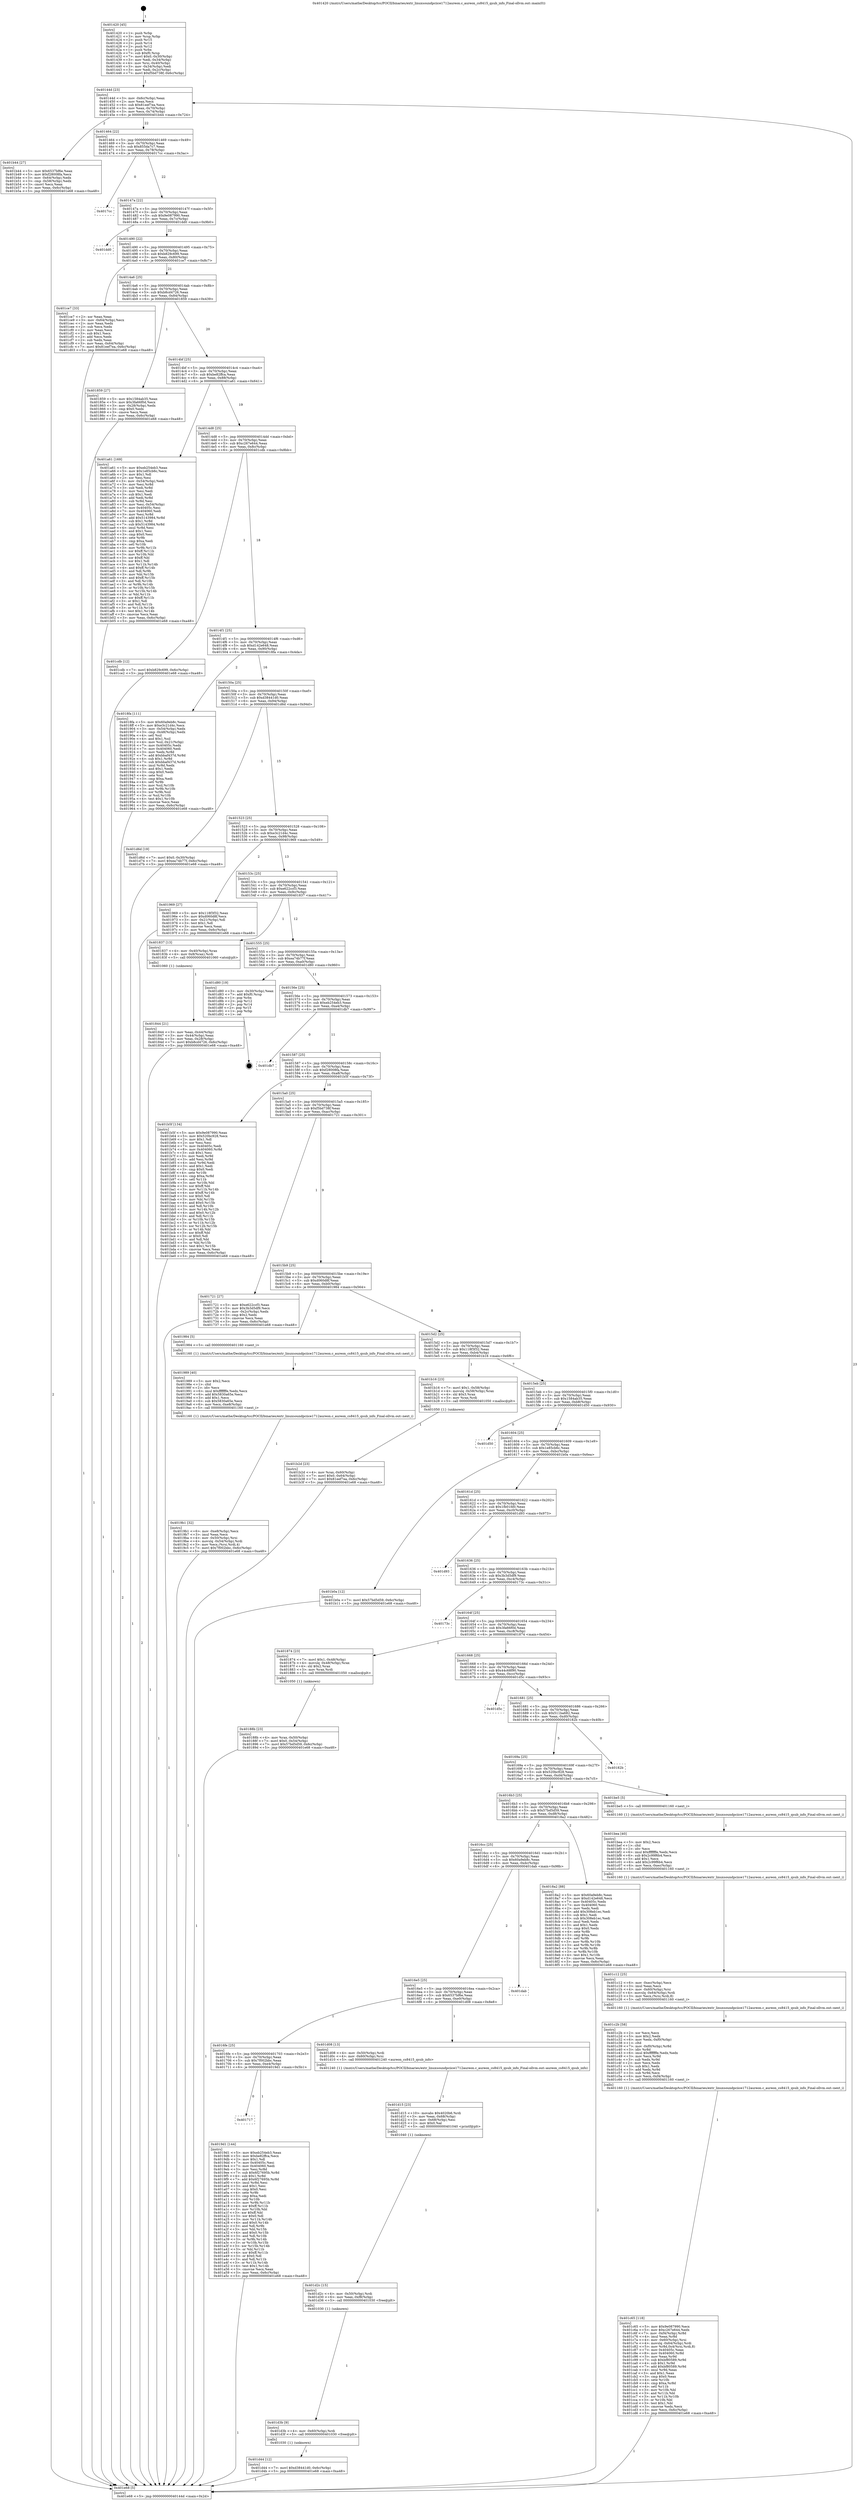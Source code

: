 digraph "0x401420" {
  label = "0x401420 (/mnt/c/Users/mathe/Desktop/tcc/POCII/binaries/extr_linuxsoundpciice1712aureon.c_aureon_cs8415_qsub_info_Final-ollvm.out::main(0))"
  labelloc = "t"
  node[shape=record]

  Entry [label="",width=0.3,height=0.3,shape=circle,fillcolor=black,style=filled]
  "0x40144d" [label="{
     0x40144d [23]\l
     | [instrs]\l
     &nbsp;&nbsp;0x40144d \<+3\>: mov -0x6c(%rbp),%eax\l
     &nbsp;&nbsp;0x401450 \<+2\>: mov %eax,%ecx\l
     &nbsp;&nbsp;0x401452 \<+6\>: sub $0x81eef7ea,%ecx\l
     &nbsp;&nbsp;0x401458 \<+3\>: mov %eax,-0x70(%rbp)\l
     &nbsp;&nbsp;0x40145b \<+3\>: mov %ecx,-0x74(%rbp)\l
     &nbsp;&nbsp;0x40145e \<+6\>: je 0000000000401b44 \<main+0x724\>\l
  }"]
  "0x401b44" [label="{
     0x401b44 [27]\l
     | [instrs]\l
     &nbsp;&nbsp;0x401b44 \<+5\>: mov $0x6537bf6e,%eax\l
     &nbsp;&nbsp;0x401b49 \<+5\>: mov $0xf28008fa,%ecx\l
     &nbsp;&nbsp;0x401b4e \<+3\>: mov -0x64(%rbp),%edx\l
     &nbsp;&nbsp;0x401b51 \<+3\>: cmp -0x58(%rbp),%edx\l
     &nbsp;&nbsp;0x401b54 \<+3\>: cmovl %ecx,%eax\l
     &nbsp;&nbsp;0x401b57 \<+3\>: mov %eax,-0x6c(%rbp)\l
     &nbsp;&nbsp;0x401b5a \<+5\>: jmp 0000000000401e68 \<main+0xa48\>\l
  }"]
  "0x401464" [label="{
     0x401464 [22]\l
     | [instrs]\l
     &nbsp;&nbsp;0x401464 \<+5\>: jmp 0000000000401469 \<main+0x49\>\l
     &nbsp;&nbsp;0x401469 \<+3\>: mov -0x70(%rbp),%eax\l
     &nbsp;&nbsp;0x40146c \<+5\>: sub $0x855da7c7,%eax\l
     &nbsp;&nbsp;0x401471 \<+3\>: mov %eax,-0x78(%rbp)\l
     &nbsp;&nbsp;0x401474 \<+6\>: je 00000000004017cc \<main+0x3ac\>\l
  }"]
  Exit [label="",width=0.3,height=0.3,shape=circle,fillcolor=black,style=filled,peripheries=2]
  "0x4017cc" [label="{
     0x4017cc\l
  }", style=dashed]
  "0x40147a" [label="{
     0x40147a [22]\l
     | [instrs]\l
     &nbsp;&nbsp;0x40147a \<+5\>: jmp 000000000040147f \<main+0x5f\>\l
     &nbsp;&nbsp;0x40147f \<+3\>: mov -0x70(%rbp),%eax\l
     &nbsp;&nbsp;0x401482 \<+5\>: sub $0x9e087990,%eax\l
     &nbsp;&nbsp;0x401487 \<+3\>: mov %eax,-0x7c(%rbp)\l
     &nbsp;&nbsp;0x40148a \<+6\>: je 0000000000401dd0 \<main+0x9b0\>\l
  }"]
  "0x401d44" [label="{
     0x401d44 [12]\l
     | [instrs]\l
     &nbsp;&nbsp;0x401d44 \<+7\>: movl $0xd38441d0,-0x6c(%rbp)\l
     &nbsp;&nbsp;0x401d4b \<+5\>: jmp 0000000000401e68 \<main+0xa48\>\l
  }"]
  "0x401dd0" [label="{
     0x401dd0\l
  }", style=dashed]
  "0x401490" [label="{
     0x401490 [22]\l
     | [instrs]\l
     &nbsp;&nbsp;0x401490 \<+5\>: jmp 0000000000401495 \<main+0x75\>\l
     &nbsp;&nbsp;0x401495 \<+3\>: mov -0x70(%rbp),%eax\l
     &nbsp;&nbsp;0x401498 \<+5\>: sub $0xb829c699,%eax\l
     &nbsp;&nbsp;0x40149d \<+3\>: mov %eax,-0x80(%rbp)\l
     &nbsp;&nbsp;0x4014a0 \<+6\>: je 0000000000401ce7 \<main+0x8c7\>\l
  }"]
  "0x401d3b" [label="{
     0x401d3b [9]\l
     | [instrs]\l
     &nbsp;&nbsp;0x401d3b \<+4\>: mov -0x60(%rbp),%rdi\l
     &nbsp;&nbsp;0x401d3f \<+5\>: call 0000000000401030 \<free@plt\>\l
     | [calls]\l
     &nbsp;&nbsp;0x401030 \{1\} (unknown)\l
  }"]
  "0x401ce7" [label="{
     0x401ce7 [33]\l
     | [instrs]\l
     &nbsp;&nbsp;0x401ce7 \<+2\>: xor %eax,%eax\l
     &nbsp;&nbsp;0x401ce9 \<+3\>: mov -0x64(%rbp),%ecx\l
     &nbsp;&nbsp;0x401cec \<+2\>: mov %eax,%edx\l
     &nbsp;&nbsp;0x401cee \<+2\>: sub %ecx,%edx\l
     &nbsp;&nbsp;0x401cf0 \<+2\>: mov %eax,%ecx\l
     &nbsp;&nbsp;0x401cf2 \<+3\>: sub $0x1,%ecx\l
     &nbsp;&nbsp;0x401cf5 \<+2\>: add %ecx,%edx\l
     &nbsp;&nbsp;0x401cf7 \<+2\>: sub %edx,%eax\l
     &nbsp;&nbsp;0x401cf9 \<+3\>: mov %eax,-0x64(%rbp)\l
     &nbsp;&nbsp;0x401cfc \<+7\>: movl $0x81eef7ea,-0x6c(%rbp)\l
     &nbsp;&nbsp;0x401d03 \<+5\>: jmp 0000000000401e68 \<main+0xa48\>\l
  }"]
  "0x4014a6" [label="{
     0x4014a6 [25]\l
     | [instrs]\l
     &nbsp;&nbsp;0x4014a6 \<+5\>: jmp 00000000004014ab \<main+0x8b\>\l
     &nbsp;&nbsp;0x4014ab \<+3\>: mov -0x70(%rbp),%eax\l
     &nbsp;&nbsp;0x4014ae \<+5\>: sub $0xb8cd4726,%eax\l
     &nbsp;&nbsp;0x4014b3 \<+6\>: mov %eax,-0x84(%rbp)\l
     &nbsp;&nbsp;0x4014b9 \<+6\>: je 0000000000401859 \<main+0x439\>\l
  }"]
  "0x401d2c" [label="{
     0x401d2c [15]\l
     | [instrs]\l
     &nbsp;&nbsp;0x401d2c \<+4\>: mov -0x50(%rbp),%rdi\l
     &nbsp;&nbsp;0x401d30 \<+6\>: mov %eax,-0xf8(%rbp)\l
     &nbsp;&nbsp;0x401d36 \<+5\>: call 0000000000401030 \<free@plt\>\l
     | [calls]\l
     &nbsp;&nbsp;0x401030 \{1\} (unknown)\l
  }"]
  "0x401859" [label="{
     0x401859 [27]\l
     | [instrs]\l
     &nbsp;&nbsp;0x401859 \<+5\>: mov $0x1584ab35,%eax\l
     &nbsp;&nbsp;0x40185e \<+5\>: mov $0x3fa66f0d,%ecx\l
     &nbsp;&nbsp;0x401863 \<+3\>: mov -0x28(%rbp),%edx\l
     &nbsp;&nbsp;0x401866 \<+3\>: cmp $0x0,%edx\l
     &nbsp;&nbsp;0x401869 \<+3\>: cmove %ecx,%eax\l
     &nbsp;&nbsp;0x40186c \<+3\>: mov %eax,-0x6c(%rbp)\l
     &nbsp;&nbsp;0x40186f \<+5\>: jmp 0000000000401e68 \<main+0xa48\>\l
  }"]
  "0x4014bf" [label="{
     0x4014bf [25]\l
     | [instrs]\l
     &nbsp;&nbsp;0x4014bf \<+5\>: jmp 00000000004014c4 \<main+0xa4\>\l
     &nbsp;&nbsp;0x4014c4 \<+3\>: mov -0x70(%rbp),%eax\l
     &nbsp;&nbsp;0x4014c7 \<+5\>: sub $0xbe82ffca,%eax\l
     &nbsp;&nbsp;0x4014cc \<+6\>: mov %eax,-0x88(%rbp)\l
     &nbsp;&nbsp;0x4014d2 \<+6\>: je 0000000000401a61 \<main+0x641\>\l
  }"]
  "0x401d15" [label="{
     0x401d15 [23]\l
     | [instrs]\l
     &nbsp;&nbsp;0x401d15 \<+10\>: movabs $0x4020b6,%rdi\l
     &nbsp;&nbsp;0x401d1f \<+3\>: mov %eax,-0x68(%rbp)\l
     &nbsp;&nbsp;0x401d22 \<+3\>: mov -0x68(%rbp),%esi\l
     &nbsp;&nbsp;0x401d25 \<+2\>: mov $0x0,%al\l
     &nbsp;&nbsp;0x401d27 \<+5\>: call 0000000000401040 \<printf@plt\>\l
     | [calls]\l
     &nbsp;&nbsp;0x401040 \{1\} (unknown)\l
  }"]
  "0x401a61" [label="{
     0x401a61 [169]\l
     | [instrs]\l
     &nbsp;&nbsp;0x401a61 \<+5\>: mov $0xeb254eb3,%eax\l
     &nbsp;&nbsp;0x401a66 \<+5\>: mov $0x1e85cb6c,%ecx\l
     &nbsp;&nbsp;0x401a6b \<+2\>: mov $0x1,%dl\l
     &nbsp;&nbsp;0x401a6d \<+2\>: xor %esi,%esi\l
     &nbsp;&nbsp;0x401a6f \<+3\>: mov -0x54(%rbp),%edi\l
     &nbsp;&nbsp;0x401a72 \<+3\>: mov %esi,%r8d\l
     &nbsp;&nbsp;0x401a75 \<+3\>: sub %edi,%r8d\l
     &nbsp;&nbsp;0x401a78 \<+2\>: mov %esi,%edi\l
     &nbsp;&nbsp;0x401a7a \<+3\>: sub $0x1,%edi\l
     &nbsp;&nbsp;0x401a7d \<+3\>: add %edi,%r8d\l
     &nbsp;&nbsp;0x401a80 \<+3\>: sub %r8d,%esi\l
     &nbsp;&nbsp;0x401a83 \<+3\>: mov %esi,-0x54(%rbp)\l
     &nbsp;&nbsp;0x401a86 \<+7\>: mov 0x40405c,%esi\l
     &nbsp;&nbsp;0x401a8d \<+7\>: mov 0x404060,%edi\l
     &nbsp;&nbsp;0x401a94 \<+3\>: mov %esi,%r8d\l
     &nbsp;&nbsp;0x401a97 \<+7\>: add $0x5143984,%r8d\l
     &nbsp;&nbsp;0x401a9e \<+4\>: sub $0x1,%r8d\l
     &nbsp;&nbsp;0x401aa2 \<+7\>: sub $0x5143984,%r8d\l
     &nbsp;&nbsp;0x401aa9 \<+4\>: imul %r8d,%esi\l
     &nbsp;&nbsp;0x401aad \<+3\>: and $0x1,%esi\l
     &nbsp;&nbsp;0x401ab0 \<+3\>: cmp $0x0,%esi\l
     &nbsp;&nbsp;0x401ab3 \<+4\>: sete %r9b\l
     &nbsp;&nbsp;0x401ab7 \<+3\>: cmp $0xa,%edi\l
     &nbsp;&nbsp;0x401aba \<+4\>: setl %r10b\l
     &nbsp;&nbsp;0x401abe \<+3\>: mov %r9b,%r11b\l
     &nbsp;&nbsp;0x401ac1 \<+4\>: xor $0xff,%r11b\l
     &nbsp;&nbsp;0x401ac5 \<+3\>: mov %r10b,%bl\l
     &nbsp;&nbsp;0x401ac8 \<+3\>: xor $0xff,%bl\l
     &nbsp;&nbsp;0x401acb \<+3\>: xor $0x1,%dl\l
     &nbsp;&nbsp;0x401ace \<+3\>: mov %r11b,%r14b\l
     &nbsp;&nbsp;0x401ad1 \<+4\>: and $0xff,%r14b\l
     &nbsp;&nbsp;0x401ad5 \<+3\>: and %dl,%r9b\l
     &nbsp;&nbsp;0x401ad8 \<+3\>: mov %bl,%r15b\l
     &nbsp;&nbsp;0x401adb \<+4\>: and $0xff,%r15b\l
     &nbsp;&nbsp;0x401adf \<+3\>: and %dl,%r10b\l
     &nbsp;&nbsp;0x401ae2 \<+3\>: or %r9b,%r14b\l
     &nbsp;&nbsp;0x401ae5 \<+3\>: or %r10b,%r15b\l
     &nbsp;&nbsp;0x401ae8 \<+3\>: xor %r15b,%r14b\l
     &nbsp;&nbsp;0x401aeb \<+3\>: or %bl,%r11b\l
     &nbsp;&nbsp;0x401aee \<+4\>: xor $0xff,%r11b\l
     &nbsp;&nbsp;0x401af2 \<+3\>: or $0x1,%dl\l
     &nbsp;&nbsp;0x401af5 \<+3\>: and %dl,%r11b\l
     &nbsp;&nbsp;0x401af8 \<+3\>: or %r11b,%r14b\l
     &nbsp;&nbsp;0x401afb \<+4\>: test $0x1,%r14b\l
     &nbsp;&nbsp;0x401aff \<+3\>: cmovne %ecx,%eax\l
     &nbsp;&nbsp;0x401b02 \<+3\>: mov %eax,-0x6c(%rbp)\l
     &nbsp;&nbsp;0x401b05 \<+5\>: jmp 0000000000401e68 \<main+0xa48\>\l
  }"]
  "0x4014d8" [label="{
     0x4014d8 [25]\l
     | [instrs]\l
     &nbsp;&nbsp;0x4014d8 \<+5\>: jmp 00000000004014dd \<main+0xbd\>\l
     &nbsp;&nbsp;0x4014dd \<+3\>: mov -0x70(%rbp),%eax\l
     &nbsp;&nbsp;0x4014e0 \<+5\>: sub $0xc267e644,%eax\l
     &nbsp;&nbsp;0x4014e5 \<+6\>: mov %eax,-0x8c(%rbp)\l
     &nbsp;&nbsp;0x4014eb \<+6\>: je 0000000000401cdb \<main+0x8bb\>\l
  }"]
  "0x401c65" [label="{
     0x401c65 [118]\l
     | [instrs]\l
     &nbsp;&nbsp;0x401c65 \<+5\>: mov $0x9e087990,%ecx\l
     &nbsp;&nbsp;0x401c6a \<+5\>: mov $0xc267e644,%edx\l
     &nbsp;&nbsp;0x401c6f \<+7\>: mov -0xf4(%rbp),%r8d\l
     &nbsp;&nbsp;0x401c76 \<+4\>: imul %eax,%r8d\l
     &nbsp;&nbsp;0x401c7a \<+4\>: mov -0x60(%rbp),%rsi\l
     &nbsp;&nbsp;0x401c7e \<+4\>: movslq -0x64(%rbp),%rdi\l
     &nbsp;&nbsp;0x401c82 \<+5\>: mov %r8d,0x4(%rsi,%rdi,8)\l
     &nbsp;&nbsp;0x401c87 \<+7\>: mov 0x40405c,%eax\l
     &nbsp;&nbsp;0x401c8e \<+8\>: mov 0x404060,%r8d\l
     &nbsp;&nbsp;0x401c96 \<+3\>: mov %eax,%r9d\l
     &nbsp;&nbsp;0x401c99 \<+7\>: sub $0xbf80589,%r9d\l
     &nbsp;&nbsp;0x401ca0 \<+4\>: sub $0x1,%r9d\l
     &nbsp;&nbsp;0x401ca4 \<+7\>: add $0xbf80589,%r9d\l
     &nbsp;&nbsp;0x401cab \<+4\>: imul %r9d,%eax\l
     &nbsp;&nbsp;0x401caf \<+3\>: and $0x1,%eax\l
     &nbsp;&nbsp;0x401cb2 \<+3\>: cmp $0x0,%eax\l
     &nbsp;&nbsp;0x401cb5 \<+4\>: sete %r10b\l
     &nbsp;&nbsp;0x401cb9 \<+4\>: cmp $0xa,%r8d\l
     &nbsp;&nbsp;0x401cbd \<+4\>: setl %r11b\l
     &nbsp;&nbsp;0x401cc1 \<+3\>: mov %r10b,%bl\l
     &nbsp;&nbsp;0x401cc4 \<+3\>: and %r11b,%bl\l
     &nbsp;&nbsp;0x401cc7 \<+3\>: xor %r11b,%r10b\l
     &nbsp;&nbsp;0x401cca \<+3\>: or %r10b,%bl\l
     &nbsp;&nbsp;0x401ccd \<+3\>: test $0x1,%bl\l
     &nbsp;&nbsp;0x401cd0 \<+3\>: cmovne %edx,%ecx\l
     &nbsp;&nbsp;0x401cd3 \<+3\>: mov %ecx,-0x6c(%rbp)\l
     &nbsp;&nbsp;0x401cd6 \<+5\>: jmp 0000000000401e68 \<main+0xa48\>\l
  }"]
  "0x401cdb" [label="{
     0x401cdb [12]\l
     | [instrs]\l
     &nbsp;&nbsp;0x401cdb \<+7\>: movl $0xb829c699,-0x6c(%rbp)\l
     &nbsp;&nbsp;0x401ce2 \<+5\>: jmp 0000000000401e68 \<main+0xa48\>\l
  }"]
  "0x4014f1" [label="{
     0x4014f1 [25]\l
     | [instrs]\l
     &nbsp;&nbsp;0x4014f1 \<+5\>: jmp 00000000004014f6 \<main+0xd6\>\l
     &nbsp;&nbsp;0x4014f6 \<+3\>: mov -0x70(%rbp),%eax\l
     &nbsp;&nbsp;0x4014f9 \<+5\>: sub $0xd142e648,%eax\l
     &nbsp;&nbsp;0x4014fe \<+6\>: mov %eax,-0x90(%rbp)\l
     &nbsp;&nbsp;0x401504 \<+6\>: je 00000000004018fa \<main+0x4da\>\l
  }"]
  "0x401c2b" [label="{
     0x401c2b [58]\l
     | [instrs]\l
     &nbsp;&nbsp;0x401c2b \<+2\>: xor %ecx,%ecx\l
     &nbsp;&nbsp;0x401c2d \<+5\>: mov $0x2,%edx\l
     &nbsp;&nbsp;0x401c32 \<+6\>: mov %edx,-0xf0(%rbp)\l
     &nbsp;&nbsp;0x401c38 \<+1\>: cltd\l
     &nbsp;&nbsp;0x401c39 \<+7\>: mov -0xf0(%rbp),%r8d\l
     &nbsp;&nbsp;0x401c40 \<+3\>: idiv %r8d\l
     &nbsp;&nbsp;0x401c43 \<+6\>: imul $0xfffffffe,%edx,%edx\l
     &nbsp;&nbsp;0x401c49 \<+3\>: mov %ecx,%r9d\l
     &nbsp;&nbsp;0x401c4c \<+3\>: sub %edx,%r9d\l
     &nbsp;&nbsp;0x401c4f \<+2\>: mov %ecx,%edx\l
     &nbsp;&nbsp;0x401c51 \<+3\>: sub $0x1,%edx\l
     &nbsp;&nbsp;0x401c54 \<+3\>: add %edx,%r9d\l
     &nbsp;&nbsp;0x401c57 \<+3\>: sub %r9d,%ecx\l
     &nbsp;&nbsp;0x401c5a \<+6\>: mov %ecx,-0xf4(%rbp)\l
     &nbsp;&nbsp;0x401c60 \<+5\>: call 0000000000401160 \<next_i\>\l
     | [calls]\l
     &nbsp;&nbsp;0x401160 \{1\} (/mnt/c/Users/mathe/Desktop/tcc/POCII/binaries/extr_linuxsoundpciice1712aureon.c_aureon_cs8415_qsub_info_Final-ollvm.out::next_i)\l
  }"]
  "0x4018fa" [label="{
     0x4018fa [111]\l
     | [instrs]\l
     &nbsp;&nbsp;0x4018fa \<+5\>: mov $0x60a9eb8c,%eax\l
     &nbsp;&nbsp;0x4018ff \<+5\>: mov $0xe3c21d4c,%ecx\l
     &nbsp;&nbsp;0x401904 \<+3\>: mov -0x54(%rbp),%edx\l
     &nbsp;&nbsp;0x401907 \<+3\>: cmp -0x48(%rbp),%edx\l
     &nbsp;&nbsp;0x40190a \<+4\>: setl %sil\l
     &nbsp;&nbsp;0x40190e \<+4\>: and $0x1,%sil\l
     &nbsp;&nbsp;0x401912 \<+4\>: mov %sil,-0x21(%rbp)\l
     &nbsp;&nbsp;0x401916 \<+7\>: mov 0x40405c,%edx\l
     &nbsp;&nbsp;0x40191d \<+7\>: mov 0x404060,%edi\l
     &nbsp;&nbsp;0x401924 \<+3\>: mov %edx,%r8d\l
     &nbsp;&nbsp;0x401927 \<+7\>: add $0xbbaf437d,%r8d\l
     &nbsp;&nbsp;0x40192e \<+4\>: sub $0x1,%r8d\l
     &nbsp;&nbsp;0x401932 \<+7\>: sub $0xbbaf437d,%r8d\l
     &nbsp;&nbsp;0x401939 \<+4\>: imul %r8d,%edx\l
     &nbsp;&nbsp;0x40193d \<+3\>: and $0x1,%edx\l
     &nbsp;&nbsp;0x401940 \<+3\>: cmp $0x0,%edx\l
     &nbsp;&nbsp;0x401943 \<+4\>: sete %sil\l
     &nbsp;&nbsp;0x401947 \<+3\>: cmp $0xa,%edi\l
     &nbsp;&nbsp;0x40194a \<+4\>: setl %r9b\l
     &nbsp;&nbsp;0x40194e \<+3\>: mov %sil,%r10b\l
     &nbsp;&nbsp;0x401951 \<+3\>: and %r9b,%r10b\l
     &nbsp;&nbsp;0x401954 \<+3\>: xor %r9b,%sil\l
     &nbsp;&nbsp;0x401957 \<+3\>: or %sil,%r10b\l
     &nbsp;&nbsp;0x40195a \<+4\>: test $0x1,%r10b\l
     &nbsp;&nbsp;0x40195e \<+3\>: cmovne %ecx,%eax\l
     &nbsp;&nbsp;0x401961 \<+3\>: mov %eax,-0x6c(%rbp)\l
     &nbsp;&nbsp;0x401964 \<+5\>: jmp 0000000000401e68 \<main+0xa48\>\l
  }"]
  "0x40150a" [label="{
     0x40150a [25]\l
     | [instrs]\l
     &nbsp;&nbsp;0x40150a \<+5\>: jmp 000000000040150f \<main+0xef\>\l
     &nbsp;&nbsp;0x40150f \<+3\>: mov -0x70(%rbp),%eax\l
     &nbsp;&nbsp;0x401512 \<+5\>: sub $0xd38441d0,%eax\l
     &nbsp;&nbsp;0x401517 \<+6\>: mov %eax,-0x94(%rbp)\l
     &nbsp;&nbsp;0x40151d \<+6\>: je 0000000000401d6d \<main+0x94d\>\l
  }"]
  "0x401c12" [label="{
     0x401c12 [25]\l
     | [instrs]\l
     &nbsp;&nbsp;0x401c12 \<+6\>: mov -0xec(%rbp),%ecx\l
     &nbsp;&nbsp;0x401c18 \<+3\>: imul %eax,%ecx\l
     &nbsp;&nbsp;0x401c1b \<+4\>: mov -0x60(%rbp),%rsi\l
     &nbsp;&nbsp;0x401c1f \<+4\>: movslq -0x64(%rbp),%rdi\l
     &nbsp;&nbsp;0x401c23 \<+3\>: mov %ecx,(%rsi,%rdi,8)\l
     &nbsp;&nbsp;0x401c26 \<+5\>: call 0000000000401160 \<next_i\>\l
     | [calls]\l
     &nbsp;&nbsp;0x401160 \{1\} (/mnt/c/Users/mathe/Desktop/tcc/POCII/binaries/extr_linuxsoundpciice1712aureon.c_aureon_cs8415_qsub_info_Final-ollvm.out::next_i)\l
  }"]
  "0x401d6d" [label="{
     0x401d6d [19]\l
     | [instrs]\l
     &nbsp;&nbsp;0x401d6d \<+7\>: movl $0x0,-0x30(%rbp)\l
     &nbsp;&nbsp;0x401d74 \<+7\>: movl $0xea74b77f,-0x6c(%rbp)\l
     &nbsp;&nbsp;0x401d7b \<+5\>: jmp 0000000000401e68 \<main+0xa48\>\l
  }"]
  "0x401523" [label="{
     0x401523 [25]\l
     | [instrs]\l
     &nbsp;&nbsp;0x401523 \<+5\>: jmp 0000000000401528 \<main+0x108\>\l
     &nbsp;&nbsp;0x401528 \<+3\>: mov -0x70(%rbp),%eax\l
     &nbsp;&nbsp;0x40152b \<+5\>: sub $0xe3c21d4c,%eax\l
     &nbsp;&nbsp;0x401530 \<+6\>: mov %eax,-0x98(%rbp)\l
     &nbsp;&nbsp;0x401536 \<+6\>: je 0000000000401969 \<main+0x549\>\l
  }"]
  "0x401bea" [label="{
     0x401bea [40]\l
     | [instrs]\l
     &nbsp;&nbsp;0x401bea \<+5\>: mov $0x2,%ecx\l
     &nbsp;&nbsp;0x401bef \<+1\>: cltd\l
     &nbsp;&nbsp;0x401bf0 \<+2\>: idiv %ecx\l
     &nbsp;&nbsp;0x401bf2 \<+6\>: imul $0xfffffffe,%edx,%ecx\l
     &nbsp;&nbsp;0x401bf8 \<+6\>: sub $0x2c99f6b4,%ecx\l
     &nbsp;&nbsp;0x401bfe \<+3\>: add $0x1,%ecx\l
     &nbsp;&nbsp;0x401c01 \<+6\>: add $0x2c99f6b4,%ecx\l
     &nbsp;&nbsp;0x401c07 \<+6\>: mov %ecx,-0xec(%rbp)\l
     &nbsp;&nbsp;0x401c0d \<+5\>: call 0000000000401160 \<next_i\>\l
     | [calls]\l
     &nbsp;&nbsp;0x401160 \{1\} (/mnt/c/Users/mathe/Desktop/tcc/POCII/binaries/extr_linuxsoundpciice1712aureon.c_aureon_cs8415_qsub_info_Final-ollvm.out::next_i)\l
  }"]
  "0x401969" [label="{
     0x401969 [27]\l
     | [instrs]\l
     &nbsp;&nbsp;0x401969 \<+5\>: mov $0x118f3f32,%eax\l
     &nbsp;&nbsp;0x40196e \<+5\>: mov $0xd060d8f,%ecx\l
     &nbsp;&nbsp;0x401973 \<+3\>: mov -0x21(%rbp),%dl\l
     &nbsp;&nbsp;0x401976 \<+3\>: test $0x1,%dl\l
     &nbsp;&nbsp;0x401979 \<+3\>: cmovne %ecx,%eax\l
     &nbsp;&nbsp;0x40197c \<+3\>: mov %eax,-0x6c(%rbp)\l
     &nbsp;&nbsp;0x40197f \<+5\>: jmp 0000000000401e68 \<main+0xa48\>\l
  }"]
  "0x40153c" [label="{
     0x40153c [25]\l
     | [instrs]\l
     &nbsp;&nbsp;0x40153c \<+5\>: jmp 0000000000401541 \<main+0x121\>\l
     &nbsp;&nbsp;0x401541 \<+3\>: mov -0x70(%rbp),%eax\l
     &nbsp;&nbsp;0x401544 \<+5\>: sub $0xe622ccf3,%eax\l
     &nbsp;&nbsp;0x401549 \<+6\>: mov %eax,-0x9c(%rbp)\l
     &nbsp;&nbsp;0x40154f \<+6\>: je 0000000000401837 \<main+0x417\>\l
  }"]
  "0x401b2d" [label="{
     0x401b2d [23]\l
     | [instrs]\l
     &nbsp;&nbsp;0x401b2d \<+4\>: mov %rax,-0x60(%rbp)\l
     &nbsp;&nbsp;0x401b31 \<+7\>: movl $0x0,-0x64(%rbp)\l
     &nbsp;&nbsp;0x401b38 \<+7\>: movl $0x81eef7ea,-0x6c(%rbp)\l
     &nbsp;&nbsp;0x401b3f \<+5\>: jmp 0000000000401e68 \<main+0xa48\>\l
  }"]
  "0x401837" [label="{
     0x401837 [13]\l
     | [instrs]\l
     &nbsp;&nbsp;0x401837 \<+4\>: mov -0x40(%rbp),%rax\l
     &nbsp;&nbsp;0x40183b \<+4\>: mov 0x8(%rax),%rdi\l
     &nbsp;&nbsp;0x40183f \<+5\>: call 0000000000401060 \<atoi@plt\>\l
     | [calls]\l
     &nbsp;&nbsp;0x401060 \{1\} (unknown)\l
  }"]
  "0x401555" [label="{
     0x401555 [25]\l
     | [instrs]\l
     &nbsp;&nbsp;0x401555 \<+5\>: jmp 000000000040155a \<main+0x13a\>\l
     &nbsp;&nbsp;0x40155a \<+3\>: mov -0x70(%rbp),%eax\l
     &nbsp;&nbsp;0x40155d \<+5\>: sub $0xea74b77f,%eax\l
     &nbsp;&nbsp;0x401562 \<+6\>: mov %eax,-0xa0(%rbp)\l
     &nbsp;&nbsp;0x401568 \<+6\>: je 0000000000401d80 \<main+0x960\>\l
  }"]
  "0x401717" [label="{
     0x401717\l
  }", style=dashed]
  "0x401d80" [label="{
     0x401d80 [19]\l
     | [instrs]\l
     &nbsp;&nbsp;0x401d80 \<+3\>: mov -0x30(%rbp),%eax\l
     &nbsp;&nbsp;0x401d83 \<+7\>: add $0xf0,%rsp\l
     &nbsp;&nbsp;0x401d8a \<+1\>: pop %rbx\l
     &nbsp;&nbsp;0x401d8b \<+2\>: pop %r12\l
     &nbsp;&nbsp;0x401d8d \<+2\>: pop %r14\l
     &nbsp;&nbsp;0x401d8f \<+2\>: pop %r15\l
     &nbsp;&nbsp;0x401d91 \<+1\>: pop %rbp\l
     &nbsp;&nbsp;0x401d92 \<+1\>: ret\l
  }"]
  "0x40156e" [label="{
     0x40156e [25]\l
     | [instrs]\l
     &nbsp;&nbsp;0x40156e \<+5\>: jmp 0000000000401573 \<main+0x153\>\l
     &nbsp;&nbsp;0x401573 \<+3\>: mov -0x70(%rbp),%eax\l
     &nbsp;&nbsp;0x401576 \<+5\>: sub $0xeb254eb3,%eax\l
     &nbsp;&nbsp;0x40157b \<+6\>: mov %eax,-0xa4(%rbp)\l
     &nbsp;&nbsp;0x401581 \<+6\>: je 0000000000401db7 \<main+0x997\>\l
  }"]
  "0x4019d1" [label="{
     0x4019d1 [144]\l
     | [instrs]\l
     &nbsp;&nbsp;0x4019d1 \<+5\>: mov $0xeb254eb3,%eax\l
     &nbsp;&nbsp;0x4019d6 \<+5\>: mov $0xbe82ffca,%ecx\l
     &nbsp;&nbsp;0x4019db \<+2\>: mov $0x1,%dl\l
     &nbsp;&nbsp;0x4019dd \<+7\>: mov 0x40405c,%esi\l
     &nbsp;&nbsp;0x4019e4 \<+7\>: mov 0x404060,%edi\l
     &nbsp;&nbsp;0x4019eb \<+3\>: mov %esi,%r8d\l
     &nbsp;&nbsp;0x4019ee \<+7\>: sub $0x6f27695b,%r8d\l
     &nbsp;&nbsp;0x4019f5 \<+4\>: sub $0x1,%r8d\l
     &nbsp;&nbsp;0x4019f9 \<+7\>: add $0x6f27695b,%r8d\l
     &nbsp;&nbsp;0x401a00 \<+4\>: imul %r8d,%esi\l
     &nbsp;&nbsp;0x401a04 \<+3\>: and $0x1,%esi\l
     &nbsp;&nbsp;0x401a07 \<+3\>: cmp $0x0,%esi\l
     &nbsp;&nbsp;0x401a0a \<+4\>: sete %r9b\l
     &nbsp;&nbsp;0x401a0e \<+3\>: cmp $0xa,%edi\l
     &nbsp;&nbsp;0x401a11 \<+4\>: setl %r10b\l
     &nbsp;&nbsp;0x401a15 \<+3\>: mov %r9b,%r11b\l
     &nbsp;&nbsp;0x401a18 \<+4\>: xor $0xff,%r11b\l
     &nbsp;&nbsp;0x401a1c \<+3\>: mov %r10b,%bl\l
     &nbsp;&nbsp;0x401a1f \<+3\>: xor $0xff,%bl\l
     &nbsp;&nbsp;0x401a22 \<+3\>: xor $0x0,%dl\l
     &nbsp;&nbsp;0x401a25 \<+3\>: mov %r11b,%r14b\l
     &nbsp;&nbsp;0x401a28 \<+4\>: and $0x0,%r14b\l
     &nbsp;&nbsp;0x401a2c \<+3\>: and %dl,%r9b\l
     &nbsp;&nbsp;0x401a2f \<+3\>: mov %bl,%r15b\l
     &nbsp;&nbsp;0x401a32 \<+4\>: and $0x0,%r15b\l
     &nbsp;&nbsp;0x401a36 \<+3\>: and %dl,%r10b\l
     &nbsp;&nbsp;0x401a39 \<+3\>: or %r9b,%r14b\l
     &nbsp;&nbsp;0x401a3c \<+3\>: or %r10b,%r15b\l
     &nbsp;&nbsp;0x401a3f \<+3\>: xor %r15b,%r14b\l
     &nbsp;&nbsp;0x401a42 \<+3\>: or %bl,%r11b\l
     &nbsp;&nbsp;0x401a45 \<+4\>: xor $0xff,%r11b\l
     &nbsp;&nbsp;0x401a49 \<+3\>: or $0x0,%dl\l
     &nbsp;&nbsp;0x401a4c \<+3\>: and %dl,%r11b\l
     &nbsp;&nbsp;0x401a4f \<+3\>: or %r11b,%r14b\l
     &nbsp;&nbsp;0x401a52 \<+4\>: test $0x1,%r14b\l
     &nbsp;&nbsp;0x401a56 \<+3\>: cmovne %ecx,%eax\l
     &nbsp;&nbsp;0x401a59 \<+3\>: mov %eax,-0x6c(%rbp)\l
     &nbsp;&nbsp;0x401a5c \<+5\>: jmp 0000000000401e68 \<main+0xa48\>\l
  }"]
  "0x401db7" [label="{
     0x401db7\l
  }", style=dashed]
  "0x401587" [label="{
     0x401587 [25]\l
     | [instrs]\l
     &nbsp;&nbsp;0x401587 \<+5\>: jmp 000000000040158c \<main+0x16c\>\l
     &nbsp;&nbsp;0x40158c \<+3\>: mov -0x70(%rbp),%eax\l
     &nbsp;&nbsp;0x40158f \<+5\>: sub $0xf28008fa,%eax\l
     &nbsp;&nbsp;0x401594 \<+6\>: mov %eax,-0xa8(%rbp)\l
     &nbsp;&nbsp;0x40159a \<+6\>: je 0000000000401b5f \<main+0x73f\>\l
  }"]
  "0x4016fe" [label="{
     0x4016fe [25]\l
     | [instrs]\l
     &nbsp;&nbsp;0x4016fe \<+5\>: jmp 0000000000401703 \<main+0x2e3\>\l
     &nbsp;&nbsp;0x401703 \<+3\>: mov -0x70(%rbp),%eax\l
     &nbsp;&nbsp;0x401706 \<+5\>: sub $0x7f002bbc,%eax\l
     &nbsp;&nbsp;0x40170b \<+6\>: mov %eax,-0xe4(%rbp)\l
     &nbsp;&nbsp;0x401711 \<+6\>: je 00000000004019d1 \<main+0x5b1\>\l
  }"]
  "0x401b5f" [label="{
     0x401b5f [134]\l
     | [instrs]\l
     &nbsp;&nbsp;0x401b5f \<+5\>: mov $0x9e087990,%eax\l
     &nbsp;&nbsp;0x401b64 \<+5\>: mov $0x520bc928,%ecx\l
     &nbsp;&nbsp;0x401b69 \<+2\>: mov $0x1,%dl\l
     &nbsp;&nbsp;0x401b6b \<+2\>: xor %esi,%esi\l
     &nbsp;&nbsp;0x401b6d \<+7\>: mov 0x40405c,%edi\l
     &nbsp;&nbsp;0x401b74 \<+8\>: mov 0x404060,%r8d\l
     &nbsp;&nbsp;0x401b7c \<+3\>: sub $0x1,%esi\l
     &nbsp;&nbsp;0x401b7f \<+3\>: mov %edi,%r9d\l
     &nbsp;&nbsp;0x401b82 \<+3\>: add %esi,%r9d\l
     &nbsp;&nbsp;0x401b85 \<+4\>: imul %r9d,%edi\l
     &nbsp;&nbsp;0x401b89 \<+3\>: and $0x1,%edi\l
     &nbsp;&nbsp;0x401b8c \<+3\>: cmp $0x0,%edi\l
     &nbsp;&nbsp;0x401b8f \<+4\>: sete %r10b\l
     &nbsp;&nbsp;0x401b93 \<+4\>: cmp $0xa,%r8d\l
     &nbsp;&nbsp;0x401b97 \<+4\>: setl %r11b\l
     &nbsp;&nbsp;0x401b9b \<+3\>: mov %r10b,%bl\l
     &nbsp;&nbsp;0x401b9e \<+3\>: xor $0xff,%bl\l
     &nbsp;&nbsp;0x401ba1 \<+3\>: mov %r11b,%r14b\l
     &nbsp;&nbsp;0x401ba4 \<+4\>: xor $0xff,%r14b\l
     &nbsp;&nbsp;0x401ba8 \<+3\>: xor $0x0,%dl\l
     &nbsp;&nbsp;0x401bab \<+3\>: mov %bl,%r15b\l
     &nbsp;&nbsp;0x401bae \<+4\>: and $0x0,%r15b\l
     &nbsp;&nbsp;0x401bb2 \<+3\>: and %dl,%r10b\l
     &nbsp;&nbsp;0x401bb5 \<+3\>: mov %r14b,%r12b\l
     &nbsp;&nbsp;0x401bb8 \<+4\>: and $0x0,%r12b\l
     &nbsp;&nbsp;0x401bbc \<+3\>: and %dl,%r11b\l
     &nbsp;&nbsp;0x401bbf \<+3\>: or %r10b,%r15b\l
     &nbsp;&nbsp;0x401bc2 \<+3\>: or %r11b,%r12b\l
     &nbsp;&nbsp;0x401bc5 \<+3\>: xor %r12b,%r15b\l
     &nbsp;&nbsp;0x401bc8 \<+3\>: or %r14b,%bl\l
     &nbsp;&nbsp;0x401bcb \<+3\>: xor $0xff,%bl\l
     &nbsp;&nbsp;0x401bce \<+3\>: or $0x0,%dl\l
     &nbsp;&nbsp;0x401bd1 \<+2\>: and %dl,%bl\l
     &nbsp;&nbsp;0x401bd3 \<+3\>: or %bl,%r15b\l
     &nbsp;&nbsp;0x401bd6 \<+4\>: test $0x1,%r15b\l
     &nbsp;&nbsp;0x401bda \<+3\>: cmovne %ecx,%eax\l
     &nbsp;&nbsp;0x401bdd \<+3\>: mov %eax,-0x6c(%rbp)\l
     &nbsp;&nbsp;0x401be0 \<+5\>: jmp 0000000000401e68 \<main+0xa48\>\l
  }"]
  "0x4015a0" [label="{
     0x4015a0 [25]\l
     | [instrs]\l
     &nbsp;&nbsp;0x4015a0 \<+5\>: jmp 00000000004015a5 \<main+0x185\>\l
     &nbsp;&nbsp;0x4015a5 \<+3\>: mov -0x70(%rbp),%eax\l
     &nbsp;&nbsp;0x4015a8 \<+5\>: sub $0xf5bd738f,%eax\l
     &nbsp;&nbsp;0x4015ad \<+6\>: mov %eax,-0xac(%rbp)\l
     &nbsp;&nbsp;0x4015b3 \<+6\>: je 0000000000401721 \<main+0x301\>\l
  }"]
  "0x401d08" [label="{
     0x401d08 [13]\l
     | [instrs]\l
     &nbsp;&nbsp;0x401d08 \<+4\>: mov -0x50(%rbp),%rdi\l
     &nbsp;&nbsp;0x401d0c \<+4\>: mov -0x60(%rbp),%rsi\l
     &nbsp;&nbsp;0x401d10 \<+5\>: call 0000000000401240 \<aureon_cs8415_qsub_info\>\l
     | [calls]\l
     &nbsp;&nbsp;0x401240 \{1\} (/mnt/c/Users/mathe/Desktop/tcc/POCII/binaries/extr_linuxsoundpciice1712aureon.c_aureon_cs8415_qsub_info_Final-ollvm.out::aureon_cs8415_qsub_info)\l
  }"]
  "0x401721" [label="{
     0x401721 [27]\l
     | [instrs]\l
     &nbsp;&nbsp;0x401721 \<+5\>: mov $0xe622ccf3,%eax\l
     &nbsp;&nbsp;0x401726 \<+5\>: mov $0x3b3d5df9,%ecx\l
     &nbsp;&nbsp;0x40172b \<+3\>: mov -0x2c(%rbp),%edx\l
     &nbsp;&nbsp;0x40172e \<+3\>: cmp $0x2,%edx\l
     &nbsp;&nbsp;0x401731 \<+3\>: cmovne %ecx,%eax\l
     &nbsp;&nbsp;0x401734 \<+3\>: mov %eax,-0x6c(%rbp)\l
     &nbsp;&nbsp;0x401737 \<+5\>: jmp 0000000000401e68 \<main+0xa48\>\l
  }"]
  "0x4015b9" [label="{
     0x4015b9 [25]\l
     | [instrs]\l
     &nbsp;&nbsp;0x4015b9 \<+5\>: jmp 00000000004015be \<main+0x19e\>\l
     &nbsp;&nbsp;0x4015be \<+3\>: mov -0x70(%rbp),%eax\l
     &nbsp;&nbsp;0x4015c1 \<+5\>: sub $0xd060d8f,%eax\l
     &nbsp;&nbsp;0x4015c6 \<+6\>: mov %eax,-0xb0(%rbp)\l
     &nbsp;&nbsp;0x4015cc \<+6\>: je 0000000000401984 \<main+0x564\>\l
  }"]
  "0x401e68" [label="{
     0x401e68 [5]\l
     | [instrs]\l
     &nbsp;&nbsp;0x401e68 \<+5\>: jmp 000000000040144d \<main+0x2d\>\l
  }"]
  "0x401420" [label="{
     0x401420 [45]\l
     | [instrs]\l
     &nbsp;&nbsp;0x401420 \<+1\>: push %rbp\l
     &nbsp;&nbsp;0x401421 \<+3\>: mov %rsp,%rbp\l
     &nbsp;&nbsp;0x401424 \<+2\>: push %r15\l
     &nbsp;&nbsp;0x401426 \<+2\>: push %r14\l
     &nbsp;&nbsp;0x401428 \<+2\>: push %r12\l
     &nbsp;&nbsp;0x40142a \<+1\>: push %rbx\l
     &nbsp;&nbsp;0x40142b \<+7\>: sub $0xf0,%rsp\l
     &nbsp;&nbsp;0x401432 \<+7\>: movl $0x0,-0x30(%rbp)\l
     &nbsp;&nbsp;0x401439 \<+3\>: mov %edi,-0x34(%rbp)\l
     &nbsp;&nbsp;0x40143c \<+4\>: mov %rsi,-0x40(%rbp)\l
     &nbsp;&nbsp;0x401440 \<+3\>: mov -0x34(%rbp),%edi\l
     &nbsp;&nbsp;0x401443 \<+3\>: mov %edi,-0x2c(%rbp)\l
     &nbsp;&nbsp;0x401446 \<+7\>: movl $0xf5bd738f,-0x6c(%rbp)\l
  }"]
  "0x401844" [label="{
     0x401844 [21]\l
     | [instrs]\l
     &nbsp;&nbsp;0x401844 \<+3\>: mov %eax,-0x44(%rbp)\l
     &nbsp;&nbsp;0x401847 \<+3\>: mov -0x44(%rbp),%eax\l
     &nbsp;&nbsp;0x40184a \<+3\>: mov %eax,-0x28(%rbp)\l
     &nbsp;&nbsp;0x40184d \<+7\>: movl $0xb8cd4726,-0x6c(%rbp)\l
     &nbsp;&nbsp;0x401854 \<+5\>: jmp 0000000000401e68 \<main+0xa48\>\l
  }"]
  "0x4016e5" [label="{
     0x4016e5 [25]\l
     | [instrs]\l
     &nbsp;&nbsp;0x4016e5 \<+5\>: jmp 00000000004016ea \<main+0x2ca\>\l
     &nbsp;&nbsp;0x4016ea \<+3\>: mov -0x70(%rbp),%eax\l
     &nbsp;&nbsp;0x4016ed \<+5\>: sub $0x6537bf6e,%eax\l
     &nbsp;&nbsp;0x4016f2 \<+6\>: mov %eax,-0xe0(%rbp)\l
     &nbsp;&nbsp;0x4016f8 \<+6\>: je 0000000000401d08 \<main+0x8e8\>\l
  }"]
  "0x401984" [label="{
     0x401984 [5]\l
     | [instrs]\l
     &nbsp;&nbsp;0x401984 \<+5\>: call 0000000000401160 \<next_i\>\l
     | [calls]\l
     &nbsp;&nbsp;0x401160 \{1\} (/mnt/c/Users/mathe/Desktop/tcc/POCII/binaries/extr_linuxsoundpciice1712aureon.c_aureon_cs8415_qsub_info_Final-ollvm.out::next_i)\l
  }"]
  "0x4015d2" [label="{
     0x4015d2 [25]\l
     | [instrs]\l
     &nbsp;&nbsp;0x4015d2 \<+5\>: jmp 00000000004015d7 \<main+0x1b7\>\l
     &nbsp;&nbsp;0x4015d7 \<+3\>: mov -0x70(%rbp),%eax\l
     &nbsp;&nbsp;0x4015da \<+5\>: sub $0x118f3f32,%eax\l
     &nbsp;&nbsp;0x4015df \<+6\>: mov %eax,-0xb4(%rbp)\l
     &nbsp;&nbsp;0x4015e5 \<+6\>: je 0000000000401b16 \<main+0x6f6\>\l
  }"]
  "0x401dab" [label="{
     0x401dab\l
  }", style=dashed]
  "0x401b16" [label="{
     0x401b16 [23]\l
     | [instrs]\l
     &nbsp;&nbsp;0x401b16 \<+7\>: movl $0x1,-0x58(%rbp)\l
     &nbsp;&nbsp;0x401b1d \<+4\>: movslq -0x58(%rbp),%rax\l
     &nbsp;&nbsp;0x401b21 \<+4\>: shl $0x3,%rax\l
     &nbsp;&nbsp;0x401b25 \<+3\>: mov %rax,%rdi\l
     &nbsp;&nbsp;0x401b28 \<+5\>: call 0000000000401050 \<malloc@plt\>\l
     | [calls]\l
     &nbsp;&nbsp;0x401050 \{1\} (unknown)\l
  }"]
  "0x4015eb" [label="{
     0x4015eb [25]\l
     | [instrs]\l
     &nbsp;&nbsp;0x4015eb \<+5\>: jmp 00000000004015f0 \<main+0x1d0\>\l
     &nbsp;&nbsp;0x4015f0 \<+3\>: mov -0x70(%rbp),%eax\l
     &nbsp;&nbsp;0x4015f3 \<+5\>: sub $0x1584ab35,%eax\l
     &nbsp;&nbsp;0x4015f8 \<+6\>: mov %eax,-0xb8(%rbp)\l
     &nbsp;&nbsp;0x4015fe \<+6\>: je 0000000000401d50 \<main+0x930\>\l
  }"]
  "0x4019b1" [label="{
     0x4019b1 [32]\l
     | [instrs]\l
     &nbsp;&nbsp;0x4019b1 \<+6\>: mov -0xe8(%rbp),%ecx\l
     &nbsp;&nbsp;0x4019b7 \<+3\>: imul %eax,%ecx\l
     &nbsp;&nbsp;0x4019ba \<+4\>: mov -0x50(%rbp),%rsi\l
     &nbsp;&nbsp;0x4019be \<+4\>: movslq -0x54(%rbp),%rdi\l
     &nbsp;&nbsp;0x4019c2 \<+3\>: mov %ecx,(%rsi,%rdi,4)\l
     &nbsp;&nbsp;0x4019c5 \<+7\>: movl $0x7f002bbc,-0x6c(%rbp)\l
     &nbsp;&nbsp;0x4019cc \<+5\>: jmp 0000000000401e68 \<main+0xa48\>\l
  }"]
  "0x401d50" [label="{
     0x401d50\l
  }", style=dashed]
  "0x401604" [label="{
     0x401604 [25]\l
     | [instrs]\l
     &nbsp;&nbsp;0x401604 \<+5\>: jmp 0000000000401609 \<main+0x1e9\>\l
     &nbsp;&nbsp;0x401609 \<+3\>: mov -0x70(%rbp),%eax\l
     &nbsp;&nbsp;0x40160c \<+5\>: sub $0x1e85cb6c,%eax\l
     &nbsp;&nbsp;0x401611 \<+6\>: mov %eax,-0xbc(%rbp)\l
     &nbsp;&nbsp;0x401617 \<+6\>: je 0000000000401b0a \<main+0x6ea\>\l
  }"]
  "0x401989" [label="{
     0x401989 [40]\l
     | [instrs]\l
     &nbsp;&nbsp;0x401989 \<+5\>: mov $0x2,%ecx\l
     &nbsp;&nbsp;0x40198e \<+1\>: cltd\l
     &nbsp;&nbsp;0x40198f \<+2\>: idiv %ecx\l
     &nbsp;&nbsp;0x401991 \<+6\>: imul $0xfffffffe,%edx,%ecx\l
     &nbsp;&nbsp;0x401997 \<+6\>: add $0x5830a65e,%ecx\l
     &nbsp;&nbsp;0x40199d \<+3\>: add $0x1,%ecx\l
     &nbsp;&nbsp;0x4019a0 \<+6\>: sub $0x5830a65e,%ecx\l
     &nbsp;&nbsp;0x4019a6 \<+6\>: mov %ecx,-0xe8(%rbp)\l
     &nbsp;&nbsp;0x4019ac \<+5\>: call 0000000000401160 \<next_i\>\l
     | [calls]\l
     &nbsp;&nbsp;0x401160 \{1\} (/mnt/c/Users/mathe/Desktop/tcc/POCII/binaries/extr_linuxsoundpciice1712aureon.c_aureon_cs8415_qsub_info_Final-ollvm.out::next_i)\l
  }"]
  "0x401b0a" [label="{
     0x401b0a [12]\l
     | [instrs]\l
     &nbsp;&nbsp;0x401b0a \<+7\>: movl $0x57bd5d59,-0x6c(%rbp)\l
     &nbsp;&nbsp;0x401b11 \<+5\>: jmp 0000000000401e68 \<main+0xa48\>\l
  }"]
  "0x40161d" [label="{
     0x40161d [25]\l
     | [instrs]\l
     &nbsp;&nbsp;0x40161d \<+5\>: jmp 0000000000401622 \<main+0x202\>\l
     &nbsp;&nbsp;0x401622 \<+3\>: mov -0x70(%rbp),%eax\l
     &nbsp;&nbsp;0x401625 \<+5\>: sub $0x1fb01fd0,%eax\l
     &nbsp;&nbsp;0x40162a \<+6\>: mov %eax,-0xc0(%rbp)\l
     &nbsp;&nbsp;0x401630 \<+6\>: je 0000000000401d93 \<main+0x973\>\l
  }"]
  "0x4016cc" [label="{
     0x4016cc [25]\l
     | [instrs]\l
     &nbsp;&nbsp;0x4016cc \<+5\>: jmp 00000000004016d1 \<main+0x2b1\>\l
     &nbsp;&nbsp;0x4016d1 \<+3\>: mov -0x70(%rbp),%eax\l
     &nbsp;&nbsp;0x4016d4 \<+5\>: sub $0x60a9eb8c,%eax\l
     &nbsp;&nbsp;0x4016d9 \<+6\>: mov %eax,-0xdc(%rbp)\l
     &nbsp;&nbsp;0x4016df \<+6\>: je 0000000000401dab \<main+0x98b\>\l
  }"]
  "0x401d93" [label="{
     0x401d93\l
  }", style=dashed]
  "0x401636" [label="{
     0x401636 [25]\l
     | [instrs]\l
     &nbsp;&nbsp;0x401636 \<+5\>: jmp 000000000040163b \<main+0x21b\>\l
     &nbsp;&nbsp;0x40163b \<+3\>: mov -0x70(%rbp),%eax\l
     &nbsp;&nbsp;0x40163e \<+5\>: sub $0x3b3d5df9,%eax\l
     &nbsp;&nbsp;0x401643 \<+6\>: mov %eax,-0xc4(%rbp)\l
     &nbsp;&nbsp;0x401649 \<+6\>: je 000000000040173c \<main+0x31c\>\l
  }"]
  "0x4018a2" [label="{
     0x4018a2 [88]\l
     | [instrs]\l
     &nbsp;&nbsp;0x4018a2 \<+5\>: mov $0x60a9eb8c,%eax\l
     &nbsp;&nbsp;0x4018a7 \<+5\>: mov $0xd142e648,%ecx\l
     &nbsp;&nbsp;0x4018ac \<+7\>: mov 0x40405c,%edx\l
     &nbsp;&nbsp;0x4018b3 \<+7\>: mov 0x404060,%esi\l
     &nbsp;&nbsp;0x4018ba \<+2\>: mov %edx,%edi\l
     &nbsp;&nbsp;0x4018bc \<+6\>: add $0x308eb1ec,%edi\l
     &nbsp;&nbsp;0x4018c2 \<+3\>: sub $0x1,%edi\l
     &nbsp;&nbsp;0x4018c5 \<+6\>: sub $0x308eb1ec,%edi\l
     &nbsp;&nbsp;0x4018cb \<+3\>: imul %edi,%edx\l
     &nbsp;&nbsp;0x4018ce \<+3\>: and $0x1,%edx\l
     &nbsp;&nbsp;0x4018d1 \<+3\>: cmp $0x0,%edx\l
     &nbsp;&nbsp;0x4018d4 \<+4\>: sete %r8b\l
     &nbsp;&nbsp;0x4018d8 \<+3\>: cmp $0xa,%esi\l
     &nbsp;&nbsp;0x4018db \<+4\>: setl %r9b\l
     &nbsp;&nbsp;0x4018df \<+3\>: mov %r8b,%r10b\l
     &nbsp;&nbsp;0x4018e2 \<+3\>: and %r9b,%r10b\l
     &nbsp;&nbsp;0x4018e5 \<+3\>: xor %r9b,%r8b\l
     &nbsp;&nbsp;0x4018e8 \<+3\>: or %r8b,%r10b\l
     &nbsp;&nbsp;0x4018eb \<+4\>: test $0x1,%r10b\l
     &nbsp;&nbsp;0x4018ef \<+3\>: cmovne %ecx,%eax\l
     &nbsp;&nbsp;0x4018f2 \<+3\>: mov %eax,-0x6c(%rbp)\l
     &nbsp;&nbsp;0x4018f5 \<+5\>: jmp 0000000000401e68 \<main+0xa48\>\l
  }"]
  "0x40173c" [label="{
     0x40173c\l
  }", style=dashed]
  "0x40164f" [label="{
     0x40164f [25]\l
     | [instrs]\l
     &nbsp;&nbsp;0x40164f \<+5\>: jmp 0000000000401654 \<main+0x234\>\l
     &nbsp;&nbsp;0x401654 \<+3\>: mov -0x70(%rbp),%eax\l
     &nbsp;&nbsp;0x401657 \<+5\>: sub $0x3fa66f0d,%eax\l
     &nbsp;&nbsp;0x40165c \<+6\>: mov %eax,-0xc8(%rbp)\l
     &nbsp;&nbsp;0x401662 \<+6\>: je 0000000000401874 \<main+0x454\>\l
  }"]
  "0x4016b3" [label="{
     0x4016b3 [25]\l
     | [instrs]\l
     &nbsp;&nbsp;0x4016b3 \<+5\>: jmp 00000000004016b8 \<main+0x298\>\l
     &nbsp;&nbsp;0x4016b8 \<+3\>: mov -0x70(%rbp),%eax\l
     &nbsp;&nbsp;0x4016bb \<+5\>: sub $0x57bd5d59,%eax\l
     &nbsp;&nbsp;0x4016c0 \<+6\>: mov %eax,-0xd8(%rbp)\l
     &nbsp;&nbsp;0x4016c6 \<+6\>: je 00000000004018a2 \<main+0x482\>\l
  }"]
  "0x401874" [label="{
     0x401874 [23]\l
     | [instrs]\l
     &nbsp;&nbsp;0x401874 \<+7\>: movl $0x1,-0x48(%rbp)\l
     &nbsp;&nbsp;0x40187b \<+4\>: movslq -0x48(%rbp),%rax\l
     &nbsp;&nbsp;0x40187f \<+4\>: shl $0x2,%rax\l
     &nbsp;&nbsp;0x401883 \<+3\>: mov %rax,%rdi\l
     &nbsp;&nbsp;0x401886 \<+5\>: call 0000000000401050 \<malloc@plt\>\l
     | [calls]\l
     &nbsp;&nbsp;0x401050 \{1\} (unknown)\l
  }"]
  "0x401668" [label="{
     0x401668 [25]\l
     | [instrs]\l
     &nbsp;&nbsp;0x401668 \<+5\>: jmp 000000000040166d \<main+0x24d\>\l
     &nbsp;&nbsp;0x40166d \<+3\>: mov -0x70(%rbp),%eax\l
     &nbsp;&nbsp;0x401670 \<+5\>: sub $0x44c68f90,%eax\l
     &nbsp;&nbsp;0x401675 \<+6\>: mov %eax,-0xcc(%rbp)\l
     &nbsp;&nbsp;0x40167b \<+6\>: je 0000000000401d5c \<main+0x93c\>\l
  }"]
  "0x40188b" [label="{
     0x40188b [23]\l
     | [instrs]\l
     &nbsp;&nbsp;0x40188b \<+4\>: mov %rax,-0x50(%rbp)\l
     &nbsp;&nbsp;0x40188f \<+7\>: movl $0x0,-0x54(%rbp)\l
     &nbsp;&nbsp;0x401896 \<+7\>: movl $0x57bd5d59,-0x6c(%rbp)\l
     &nbsp;&nbsp;0x40189d \<+5\>: jmp 0000000000401e68 \<main+0xa48\>\l
  }"]
  "0x401be5" [label="{
     0x401be5 [5]\l
     | [instrs]\l
     &nbsp;&nbsp;0x401be5 \<+5\>: call 0000000000401160 \<next_i\>\l
     | [calls]\l
     &nbsp;&nbsp;0x401160 \{1\} (/mnt/c/Users/mathe/Desktop/tcc/POCII/binaries/extr_linuxsoundpciice1712aureon.c_aureon_cs8415_qsub_info_Final-ollvm.out::next_i)\l
  }"]
  "0x401d5c" [label="{
     0x401d5c\l
  }", style=dashed]
  "0x401681" [label="{
     0x401681 [25]\l
     | [instrs]\l
     &nbsp;&nbsp;0x401681 \<+5\>: jmp 0000000000401686 \<main+0x266\>\l
     &nbsp;&nbsp;0x401686 \<+3\>: mov -0x70(%rbp),%eax\l
     &nbsp;&nbsp;0x401689 \<+5\>: sub $0x511ba682,%eax\l
     &nbsp;&nbsp;0x40168e \<+6\>: mov %eax,-0xd0(%rbp)\l
     &nbsp;&nbsp;0x401694 \<+6\>: je 000000000040182b \<main+0x40b\>\l
  }"]
  "0x40169a" [label="{
     0x40169a [25]\l
     | [instrs]\l
     &nbsp;&nbsp;0x40169a \<+5\>: jmp 000000000040169f \<main+0x27f\>\l
     &nbsp;&nbsp;0x40169f \<+3\>: mov -0x70(%rbp),%eax\l
     &nbsp;&nbsp;0x4016a2 \<+5\>: sub $0x520bc928,%eax\l
     &nbsp;&nbsp;0x4016a7 \<+6\>: mov %eax,-0xd4(%rbp)\l
     &nbsp;&nbsp;0x4016ad \<+6\>: je 0000000000401be5 \<main+0x7c5\>\l
  }"]
  "0x40182b" [label="{
     0x40182b\l
  }", style=dashed]
  Entry -> "0x401420" [label=" 1"]
  "0x40144d" -> "0x401b44" [label=" 2"]
  "0x40144d" -> "0x401464" [label=" 22"]
  "0x401d80" -> Exit [label=" 1"]
  "0x401464" -> "0x4017cc" [label=" 0"]
  "0x401464" -> "0x40147a" [label=" 22"]
  "0x401d6d" -> "0x401e68" [label=" 1"]
  "0x40147a" -> "0x401dd0" [label=" 0"]
  "0x40147a" -> "0x401490" [label=" 22"]
  "0x401d44" -> "0x401e68" [label=" 1"]
  "0x401490" -> "0x401ce7" [label=" 1"]
  "0x401490" -> "0x4014a6" [label=" 21"]
  "0x401d3b" -> "0x401d44" [label=" 1"]
  "0x4014a6" -> "0x401859" [label=" 1"]
  "0x4014a6" -> "0x4014bf" [label=" 20"]
  "0x401d2c" -> "0x401d3b" [label=" 1"]
  "0x4014bf" -> "0x401a61" [label=" 1"]
  "0x4014bf" -> "0x4014d8" [label=" 19"]
  "0x401d15" -> "0x401d2c" [label=" 1"]
  "0x4014d8" -> "0x401cdb" [label=" 1"]
  "0x4014d8" -> "0x4014f1" [label=" 18"]
  "0x401d08" -> "0x401d15" [label=" 1"]
  "0x4014f1" -> "0x4018fa" [label=" 2"]
  "0x4014f1" -> "0x40150a" [label=" 16"]
  "0x401ce7" -> "0x401e68" [label=" 1"]
  "0x40150a" -> "0x401d6d" [label=" 1"]
  "0x40150a" -> "0x401523" [label=" 15"]
  "0x401cdb" -> "0x401e68" [label=" 1"]
  "0x401523" -> "0x401969" [label=" 2"]
  "0x401523" -> "0x40153c" [label=" 13"]
  "0x401c65" -> "0x401e68" [label=" 1"]
  "0x40153c" -> "0x401837" [label=" 1"]
  "0x40153c" -> "0x401555" [label=" 12"]
  "0x401c2b" -> "0x401c65" [label=" 1"]
  "0x401555" -> "0x401d80" [label=" 1"]
  "0x401555" -> "0x40156e" [label=" 11"]
  "0x401c12" -> "0x401c2b" [label=" 1"]
  "0x40156e" -> "0x401db7" [label=" 0"]
  "0x40156e" -> "0x401587" [label=" 11"]
  "0x401bea" -> "0x401c12" [label=" 1"]
  "0x401587" -> "0x401b5f" [label=" 1"]
  "0x401587" -> "0x4015a0" [label=" 10"]
  "0x401b5f" -> "0x401e68" [label=" 1"]
  "0x4015a0" -> "0x401721" [label=" 1"]
  "0x4015a0" -> "0x4015b9" [label=" 9"]
  "0x401721" -> "0x401e68" [label=" 1"]
  "0x401420" -> "0x40144d" [label=" 1"]
  "0x401e68" -> "0x40144d" [label=" 23"]
  "0x401837" -> "0x401844" [label=" 1"]
  "0x401844" -> "0x401e68" [label=" 1"]
  "0x401859" -> "0x401e68" [label=" 1"]
  "0x401b44" -> "0x401e68" [label=" 2"]
  "0x4015b9" -> "0x401984" [label=" 1"]
  "0x4015b9" -> "0x4015d2" [label=" 8"]
  "0x401b16" -> "0x401b2d" [label=" 1"]
  "0x4015d2" -> "0x401b16" [label=" 1"]
  "0x4015d2" -> "0x4015eb" [label=" 7"]
  "0x401b0a" -> "0x401e68" [label=" 1"]
  "0x4015eb" -> "0x401d50" [label=" 0"]
  "0x4015eb" -> "0x401604" [label=" 7"]
  "0x4019d1" -> "0x401e68" [label=" 1"]
  "0x401604" -> "0x401b0a" [label=" 1"]
  "0x401604" -> "0x40161d" [label=" 6"]
  "0x4016fe" -> "0x401717" [label=" 0"]
  "0x40161d" -> "0x401d93" [label=" 0"]
  "0x40161d" -> "0x401636" [label=" 6"]
  "0x4016fe" -> "0x4019d1" [label=" 1"]
  "0x401636" -> "0x40173c" [label=" 0"]
  "0x401636" -> "0x40164f" [label=" 6"]
  "0x401be5" -> "0x401bea" [label=" 1"]
  "0x40164f" -> "0x401874" [label=" 1"]
  "0x40164f" -> "0x401668" [label=" 5"]
  "0x401874" -> "0x40188b" [label=" 1"]
  "0x40188b" -> "0x401e68" [label=" 1"]
  "0x4016e5" -> "0x401d08" [label=" 1"]
  "0x401668" -> "0x401d5c" [label=" 0"]
  "0x401668" -> "0x401681" [label=" 5"]
  "0x401b2d" -> "0x401e68" [label=" 1"]
  "0x401681" -> "0x40182b" [label=" 0"]
  "0x401681" -> "0x40169a" [label=" 5"]
  "0x4016cc" -> "0x4016e5" [label=" 2"]
  "0x40169a" -> "0x401be5" [label=" 1"]
  "0x40169a" -> "0x4016b3" [label=" 4"]
  "0x4016e5" -> "0x4016fe" [label=" 1"]
  "0x4016b3" -> "0x4018a2" [label=" 2"]
  "0x4016b3" -> "0x4016cc" [label=" 2"]
  "0x4018a2" -> "0x401e68" [label=" 2"]
  "0x4018fa" -> "0x401e68" [label=" 2"]
  "0x401969" -> "0x401e68" [label=" 2"]
  "0x401984" -> "0x401989" [label=" 1"]
  "0x401989" -> "0x4019b1" [label=" 1"]
  "0x4019b1" -> "0x401e68" [label=" 1"]
  "0x401a61" -> "0x401e68" [label=" 1"]
  "0x4016cc" -> "0x401dab" [label=" 0"]
}
